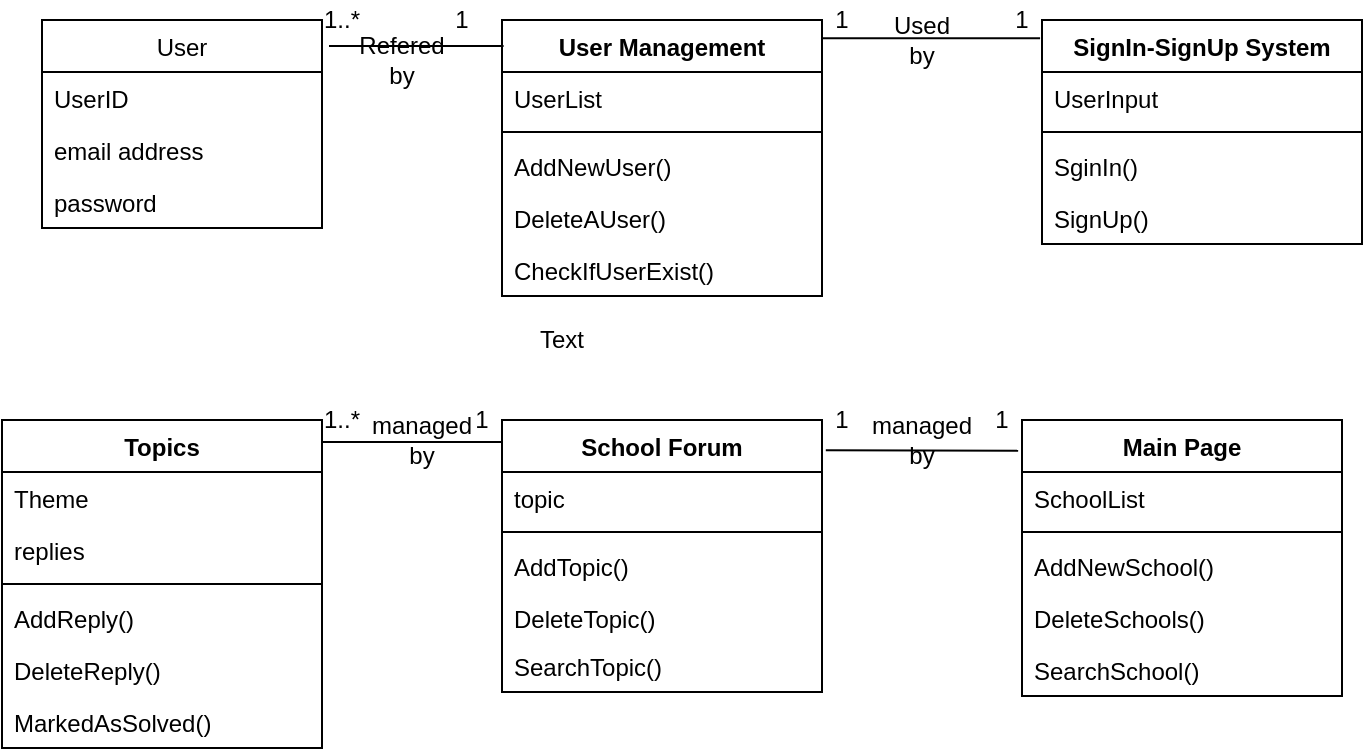 <mxfile version="14.5.1" type="device"><diagram id="rP2-ksUuTsLm5Z2ylfko" name="第 1 页"><mxGraphModel dx="652" dy="414" grid="1" gridSize="10" guides="1" tooltips="1" connect="1" arrows="1" fold="1" page="1" pageScale="1" pageWidth="1654" pageHeight="1169" math="0" shadow="0"><root><mxCell id="0"/><mxCell id="1" parent="0"/><mxCell id="aTHIS1UzR-fqR4xBltt7-1" value="SignIn-SignUp System" style="swimlane;fontStyle=1;align=center;verticalAlign=top;childLayout=stackLayout;horizontal=1;startSize=26;horizontalStack=0;resizeParent=1;resizeParentMax=0;resizeLast=0;collapsible=1;marginBottom=0;" vertex="1" parent="1"><mxGeometry x="880" y="270" width="160" height="112" as="geometry"/></mxCell><mxCell id="aTHIS1UzR-fqR4xBltt7-2" value="UserInput" style="text;strokeColor=none;fillColor=none;align=left;verticalAlign=top;spacingLeft=4;spacingRight=4;overflow=hidden;rotatable=0;points=[[0,0.5],[1,0.5]];portConstraint=eastwest;" vertex="1" parent="aTHIS1UzR-fqR4xBltt7-1"><mxGeometry y="26" width="160" height="26" as="geometry"/></mxCell><mxCell id="aTHIS1UzR-fqR4xBltt7-3" value="" style="line;strokeWidth=1;fillColor=none;align=left;verticalAlign=middle;spacingTop=-1;spacingLeft=3;spacingRight=3;rotatable=0;labelPosition=right;points=[];portConstraint=eastwest;" vertex="1" parent="aTHIS1UzR-fqR4xBltt7-1"><mxGeometry y="52" width="160" height="8" as="geometry"/></mxCell><mxCell id="aTHIS1UzR-fqR4xBltt7-4" value="SginIn()" style="text;strokeColor=none;fillColor=none;align=left;verticalAlign=top;spacingLeft=4;spacingRight=4;overflow=hidden;rotatable=0;points=[[0,0.5],[1,0.5]];portConstraint=eastwest;" vertex="1" parent="aTHIS1UzR-fqR4xBltt7-1"><mxGeometry y="60" width="160" height="26" as="geometry"/></mxCell><mxCell id="aTHIS1UzR-fqR4xBltt7-56" value="SignUp()" style="text;strokeColor=none;fillColor=none;align=left;verticalAlign=top;spacingLeft=4;spacingRight=4;overflow=hidden;rotatable=0;points=[[0,0.5],[1,0.5]];portConstraint=eastwest;" vertex="1" parent="aTHIS1UzR-fqR4xBltt7-1"><mxGeometry y="86" width="160" height="26" as="geometry"/></mxCell><mxCell id="aTHIS1UzR-fqR4xBltt7-5" value="User Management" style="swimlane;fontStyle=1;align=center;verticalAlign=top;childLayout=stackLayout;horizontal=1;startSize=26;horizontalStack=0;resizeParent=1;resizeParentMax=0;resizeLast=0;collapsible=1;marginBottom=0;" vertex="1" parent="1"><mxGeometry x="610" y="270" width="160" height="138" as="geometry"/></mxCell><mxCell id="aTHIS1UzR-fqR4xBltt7-6" value="UserList" style="text;strokeColor=none;fillColor=none;align=left;verticalAlign=top;spacingLeft=4;spacingRight=4;overflow=hidden;rotatable=0;points=[[0,0.5],[1,0.5]];portConstraint=eastwest;" vertex="1" parent="aTHIS1UzR-fqR4xBltt7-5"><mxGeometry y="26" width="160" height="26" as="geometry"/></mxCell><mxCell id="aTHIS1UzR-fqR4xBltt7-7" value="" style="line;strokeWidth=1;fillColor=none;align=left;verticalAlign=middle;spacingTop=-1;spacingLeft=3;spacingRight=3;rotatable=0;labelPosition=right;points=[];portConstraint=eastwest;" vertex="1" parent="aTHIS1UzR-fqR4xBltt7-5"><mxGeometry y="52" width="160" height="8" as="geometry"/></mxCell><mxCell id="aTHIS1UzR-fqR4xBltt7-8" value="AddNewUser()&#10;" style="text;strokeColor=none;fillColor=none;align=left;verticalAlign=top;spacingLeft=4;spacingRight=4;overflow=hidden;rotatable=0;points=[[0,0.5],[1,0.5]];portConstraint=eastwest;" vertex="1" parent="aTHIS1UzR-fqR4xBltt7-5"><mxGeometry y="60" width="160" height="26" as="geometry"/></mxCell><mxCell id="aTHIS1UzR-fqR4xBltt7-18" value="DeleteAUser()&#10;&#10;" style="text;strokeColor=none;fillColor=none;align=left;verticalAlign=top;spacingLeft=4;spacingRight=4;overflow=hidden;rotatable=0;points=[[0,0.5],[1,0.5]];portConstraint=eastwest;" vertex="1" parent="aTHIS1UzR-fqR4xBltt7-5"><mxGeometry y="86" width="160" height="26" as="geometry"/></mxCell><mxCell id="aTHIS1UzR-fqR4xBltt7-19" value="CheckIfUserExist()" style="text;strokeColor=none;fillColor=none;align=left;verticalAlign=top;spacingLeft=4;spacingRight=4;overflow=hidden;rotatable=0;points=[[0,0.5],[1,0.5]];portConstraint=eastwest;" vertex="1" parent="aTHIS1UzR-fqR4xBltt7-5"><mxGeometry y="112" width="160" height="26" as="geometry"/></mxCell><mxCell id="aTHIS1UzR-fqR4xBltt7-10" value="User" style="swimlane;fontStyle=0;childLayout=stackLayout;horizontal=1;startSize=26;fillColor=none;horizontalStack=0;resizeParent=1;resizeParentMax=0;resizeLast=0;collapsible=1;marginBottom=0;" vertex="1" parent="1"><mxGeometry x="380" y="270" width="140" height="104" as="geometry"><mxRectangle x="450" y="260" width="60" height="26" as="alternateBounds"/></mxGeometry></mxCell><mxCell id="aTHIS1UzR-fqR4xBltt7-11" value="UserID&#10;" style="text;strokeColor=none;fillColor=none;align=left;verticalAlign=top;spacingLeft=4;spacingRight=4;overflow=hidden;rotatable=0;points=[[0,0.5],[1,0.5]];portConstraint=eastwest;" vertex="1" parent="aTHIS1UzR-fqR4xBltt7-10"><mxGeometry y="26" width="140" height="26" as="geometry"/></mxCell><mxCell id="aTHIS1UzR-fqR4xBltt7-16" value="email address" style="text;strokeColor=none;fillColor=none;align=left;verticalAlign=top;spacingLeft=4;spacingRight=4;overflow=hidden;rotatable=0;points=[[0,0.5],[1,0.5]];portConstraint=eastwest;" vertex="1" parent="aTHIS1UzR-fqR4xBltt7-10"><mxGeometry y="52" width="140" height="26" as="geometry"/></mxCell><mxCell id="aTHIS1UzR-fqR4xBltt7-17" value="password" style="text;strokeColor=none;fillColor=none;align=left;verticalAlign=top;spacingLeft=4;spacingRight=4;overflow=hidden;rotatable=0;points=[[0,0.5],[1,0.5]];portConstraint=eastwest;" vertex="1" parent="aTHIS1UzR-fqR4xBltt7-10"><mxGeometry y="78" width="140" height="26" as="geometry"/></mxCell><mxCell id="aTHIS1UzR-fqR4xBltt7-31" value="School Forum" style="swimlane;fontStyle=1;align=center;verticalAlign=top;childLayout=stackLayout;horizontal=1;startSize=26;horizontalStack=0;resizeParent=1;resizeParentMax=0;resizeLast=0;collapsible=1;marginBottom=0;" vertex="1" parent="1"><mxGeometry x="610" y="470" width="160" height="136" as="geometry"/></mxCell><mxCell id="aTHIS1UzR-fqR4xBltt7-32" value="topic" style="text;strokeColor=none;fillColor=none;align=left;verticalAlign=top;spacingLeft=4;spacingRight=4;overflow=hidden;rotatable=0;points=[[0,0.5],[1,0.5]];portConstraint=eastwest;" vertex="1" parent="aTHIS1UzR-fqR4xBltt7-31"><mxGeometry y="26" width="160" height="26" as="geometry"/></mxCell><mxCell id="aTHIS1UzR-fqR4xBltt7-33" value="" style="line;strokeWidth=1;fillColor=none;align=left;verticalAlign=middle;spacingTop=-1;spacingLeft=3;spacingRight=3;rotatable=0;labelPosition=right;points=[];portConstraint=eastwest;" vertex="1" parent="aTHIS1UzR-fqR4xBltt7-31"><mxGeometry y="52" width="160" height="8" as="geometry"/></mxCell><mxCell id="aTHIS1UzR-fqR4xBltt7-34" value="AddTopic()" style="text;strokeColor=none;fillColor=none;align=left;verticalAlign=top;spacingLeft=4;spacingRight=4;overflow=hidden;rotatable=0;points=[[0,0.5],[1,0.5]];portConstraint=eastwest;" vertex="1" parent="aTHIS1UzR-fqR4xBltt7-31"><mxGeometry y="60" width="160" height="26" as="geometry"/></mxCell><mxCell id="aTHIS1UzR-fqR4xBltt7-49" value="DeleteTopic()" style="text;strokeColor=none;fillColor=none;align=left;verticalAlign=top;spacingLeft=4;spacingRight=4;overflow=hidden;rotatable=0;points=[[0,0.5],[1,0.5]];portConstraint=eastwest;" vertex="1" parent="aTHIS1UzR-fqR4xBltt7-31"><mxGeometry y="86" width="160" height="24" as="geometry"/></mxCell><mxCell id="aTHIS1UzR-fqR4xBltt7-75" value="SearchTopic()" style="text;strokeColor=none;fillColor=none;align=left;verticalAlign=top;spacingLeft=4;spacingRight=4;overflow=hidden;rotatable=0;points=[[0,0.5],[1,0.5]];portConstraint=eastwest;" vertex="1" parent="aTHIS1UzR-fqR4xBltt7-31"><mxGeometry y="110" width="160" height="26" as="geometry"/></mxCell><mxCell id="aTHIS1UzR-fqR4xBltt7-35" value="Topics" style="swimlane;fontStyle=1;align=center;verticalAlign=top;childLayout=stackLayout;horizontal=1;startSize=26;horizontalStack=0;resizeParent=1;resizeParentMax=0;resizeLast=0;collapsible=1;marginBottom=0;" vertex="1" parent="1"><mxGeometry x="360" y="470" width="160" height="164" as="geometry"/></mxCell><mxCell id="aTHIS1UzR-fqR4xBltt7-40" value="Theme" style="text;strokeColor=none;fillColor=none;align=left;verticalAlign=top;spacingLeft=4;spacingRight=4;overflow=hidden;rotatable=0;points=[[0,0.5],[1,0.5]];portConstraint=eastwest;" vertex="1" parent="aTHIS1UzR-fqR4xBltt7-35"><mxGeometry y="26" width="160" height="26" as="geometry"/></mxCell><mxCell id="aTHIS1UzR-fqR4xBltt7-36" value="replies" style="text;strokeColor=none;fillColor=none;align=left;verticalAlign=top;spacingLeft=4;spacingRight=4;overflow=hidden;rotatable=0;points=[[0,0.5],[1,0.5]];portConstraint=eastwest;" vertex="1" parent="aTHIS1UzR-fqR4xBltt7-35"><mxGeometry y="52" width="160" height="26" as="geometry"/></mxCell><mxCell id="aTHIS1UzR-fqR4xBltt7-37" value="" style="line;strokeWidth=1;fillColor=none;align=left;verticalAlign=middle;spacingTop=-1;spacingLeft=3;spacingRight=3;rotatable=0;labelPosition=right;points=[];portConstraint=eastwest;" vertex="1" parent="aTHIS1UzR-fqR4xBltt7-35"><mxGeometry y="78" width="160" height="8" as="geometry"/></mxCell><mxCell id="aTHIS1UzR-fqR4xBltt7-42" value="AddReply()" style="text;strokeColor=none;fillColor=none;align=left;verticalAlign=top;spacingLeft=4;spacingRight=4;overflow=hidden;rotatable=0;points=[[0,0.5],[1,0.5]];portConstraint=eastwest;" vertex="1" parent="aTHIS1UzR-fqR4xBltt7-35"><mxGeometry y="86" width="160" height="26" as="geometry"/></mxCell><mxCell id="aTHIS1UzR-fqR4xBltt7-76" value="DeleteReply()" style="text;strokeColor=none;fillColor=none;align=left;verticalAlign=top;spacingLeft=4;spacingRight=4;overflow=hidden;rotatable=0;points=[[0,0.5],[1,0.5]];portConstraint=eastwest;" vertex="1" parent="aTHIS1UzR-fqR4xBltt7-35"><mxGeometry y="112" width="160" height="26" as="geometry"/></mxCell><mxCell id="aTHIS1UzR-fqR4xBltt7-41" value="MarkedAsSolved()" style="text;strokeColor=none;fillColor=none;align=left;verticalAlign=top;spacingLeft=4;spacingRight=4;overflow=hidden;rotatable=0;points=[[0,0.5],[1,0.5]];portConstraint=eastwest;" vertex="1" parent="aTHIS1UzR-fqR4xBltt7-35"><mxGeometry y="138" width="160" height="26" as="geometry"/></mxCell><mxCell id="aTHIS1UzR-fqR4xBltt7-46" value="" style="endArrow=none;html=1;" edge="1" parent="1"><mxGeometry width="50" height="50" relative="1" as="geometry"><mxPoint x="520" y="481" as="sourcePoint"/><mxPoint x="610" y="481" as="targetPoint"/></mxGeometry></mxCell><mxCell id="aTHIS1UzR-fqR4xBltt7-47" value="" style="endArrow=none;html=1;exitX=1.025;exitY=0.125;exitDx=0;exitDy=0;exitPerimeter=0;entryX=0.005;entryY=0.094;entryDx=0;entryDy=0;entryPerimeter=0;" edge="1" parent="1" source="aTHIS1UzR-fqR4xBltt7-10" target="aTHIS1UzR-fqR4xBltt7-5"><mxGeometry width="50" height="50" relative="1" as="geometry"><mxPoint x="570" y="460" as="sourcePoint"/><mxPoint x="620" y="410" as="targetPoint"/></mxGeometry></mxCell><mxCell id="aTHIS1UzR-fqR4xBltt7-50" value="Main Page" style="swimlane;fontStyle=1;align=center;verticalAlign=top;childLayout=stackLayout;horizontal=1;startSize=26;horizontalStack=0;resizeParent=1;resizeParentMax=0;resizeLast=0;collapsible=1;marginBottom=0;" vertex="1" parent="1"><mxGeometry x="870" y="470" width="160" height="138" as="geometry"/></mxCell><mxCell id="aTHIS1UzR-fqR4xBltt7-51" value="SchoolList" style="text;strokeColor=none;fillColor=none;align=left;verticalAlign=top;spacingLeft=4;spacingRight=4;overflow=hidden;rotatable=0;points=[[0,0.5],[1,0.5]];portConstraint=eastwest;" vertex="1" parent="aTHIS1UzR-fqR4xBltt7-50"><mxGeometry y="26" width="160" height="26" as="geometry"/></mxCell><mxCell id="aTHIS1UzR-fqR4xBltt7-52" value="" style="line;strokeWidth=1;fillColor=none;align=left;verticalAlign=middle;spacingTop=-1;spacingLeft=3;spacingRight=3;rotatable=0;labelPosition=right;points=[];portConstraint=eastwest;" vertex="1" parent="aTHIS1UzR-fqR4xBltt7-50"><mxGeometry y="52" width="160" height="8" as="geometry"/></mxCell><mxCell id="aTHIS1UzR-fqR4xBltt7-53" value="AddNewSchool()" style="text;strokeColor=none;fillColor=none;align=left;verticalAlign=top;spacingLeft=4;spacingRight=4;overflow=hidden;rotatable=0;points=[[0,0.5],[1,0.5]];portConstraint=eastwest;" vertex="1" parent="aTHIS1UzR-fqR4xBltt7-50"><mxGeometry y="60" width="160" height="26" as="geometry"/></mxCell><mxCell id="aTHIS1UzR-fqR4xBltt7-54" value="DeleteSchools()" style="text;strokeColor=none;fillColor=none;align=left;verticalAlign=top;spacingLeft=4;spacingRight=4;overflow=hidden;rotatable=0;points=[[0,0.5],[1,0.5]];portConstraint=eastwest;" vertex="1" parent="aTHIS1UzR-fqR4xBltt7-50"><mxGeometry y="86" width="160" height="26" as="geometry"/></mxCell><mxCell id="aTHIS1UzR-fqR4xBltt7-72" value="SearchSchool()" style="text;strokeColor=none;fillColor=none;align=left;verticalAlign=top;spacingLeft=4;spacingRight=4;overflow=hidden;rotatable=0;points=[[0,0.5],[1,0.5]];portConstraint=eastwest;" vertex="1" parent="aTHIS1UzR-fqR4xBltt7-50"><mxGeometry y="112" width="160" height="26" as="geometry"/></mxCell><mxCell id="aTHIS1UzR-fqR4xBltt7-55" value="" style="endArrow=none;html=1;exitX=1.012;exitY=0.111;exitDx=0;exitDy=0;exitPerimeter=0;entryX=-0.012;entryY=0.111;entryDx=0;entryDy=0;entryPerimeter=0;" edge="1" parent="1" source="aTHIS1UzR-fqR4xBltt7-31" target="aTHIS1UzR-fqR4xBltt7-50"><mxGeometry width="50" height="50" relative="1" as="geometry"><mxPoint x="800" y="460" as="sourcePoint"/><mxPoint x="850" y="410" as="targetPoint"/></mxGeometry></mxCell><mxCell id="aTHIS1UzR-fqR4xBltt7-57" value="" style="endArrow=none;html=1;entryX=-0.006;entryY=0.081;entryDx=0;entryDy=0;entryPerimeter=0;exitX=1.001;exitY=0.066;exitDx=0;exitDy=0;exitPerimeter=0;" edge="1" parent="1" source="aTHIS1UzR-fqR4xBltt7-5" target="aTHIS1UzR-fqR4xBltt7-1"><mxGeometry width="50" height="50" relative="1" as="geometry"><mxPoint x="640" y="380" as="sourcePoint"/><mxPoint x="690" y="330" as="targetPoint"/></mxGeometry></mxCell><mxCell id="aTHIS1UzR-fqR4xBltt7-58" value="1..*" style="text;html=1;strokeColor=none;fillColor=none;align=center;verticalAlign=middle;whiteSpace=wrap;rounded=0;" vertex="1" parent="1"><mxGeometry x="510" y="260" width="40" height="20" as="geometry"/></mxCell><mxCell id="aTHIS1UzR-fqR4xBltt7-60" value="1" style="text;html=1;strokeColor=none;fillColor=none;align=center;verticalAlign=middle;whiteSpace=wrap;rounded=0;" vertex="1" parent="1"><mxGeometry x="570" y="260" width="40" height="20" as="geometry"/></mxCell><mxCell id="aTHIS1UzR-fqR4xBltt7-61" value="Text" style="text;html=1;strokeColor=none;fillColor=none;align=center;verticalAlign=middle;whiteSpace=wrap;rounded=0;" vertex="1" parent="1"><mxGeometry x="620" y="420" width="40" height="20" as="geometry"/></mxCell><mxCell id="aTHIS1UzR-fqR4xBltt7-62" value="1..*" style="text;html=1;strokeColor=none;fillColor=none;align=center;verticalAlign=middle;whiteSpace=wrap;rounded=0;" vertex="1" parent="1"><mxGeometry x="510" y="460" width="40" height="20" as="geometry"/></mxCell><mxCell id="aTHIS1UzR-fqR4xBltt7-63" value="1" style="text;html=1;strokeColor=none;fillColor=none;align=center;verticalAlign=middle;whiteSpace=wrap;rounded=0;" vertex="1" parent="1"><mxGeometry x="580" y="460" width="40" height="20" as="geometry"/></mxCell><mxCell id="aTHIS1UzR-fqR4xBltt7-64" value="1" style="text;html=1;strokeColor=none;fillColor=none;align=center;verticalAlign=middle;whiteSpace=wrap;rounded=0;" vertex="1" parent="1"><mxGeometry x="760" y="260" width="40" height="20" as="geometry"/></mxCell><mxCell id="aTHIS1UzR-fqR4xBltt7-65" value="1" style="text;html=1;strokeColor=none;fillColor=none;align=center;verticalAlign=middle;whiteSpace=wrap;rounded=0;" vertex="1" parent="1"><mxGeometry x="850" y="260" width="40" height="20" as="geometry"/></mxCell><mxCell id="aTHIS1UzR-fqR4xBltt7-66" value="Used by" style="text;html=1;strokeColor=none;fillColor=none;align=center;verticalAlign=middle;whiteSpace=wrap;rounded=0;" vertex="1" parent="1"><mxGeometry x="800" y="270" width="40" height="20" as="geometry"/></mxCell><mxCell id="aTHIS1UzR-fqR4xBltt7-67" value="Refered by" style="text;html=1;strokeColor=none;fillColor=none;align=center;verticalAlign=middle;whiteSpace=wrap;rounded=0;" vertex="1" parent="1"><mxGeometry x="540" y="280" width="40" height="20" as="geometry"/></mxCell><mxCell id="aTHIS1UzR-fqR4xBltt7-68" value="managed by" style="text;html=1;strokeColor=none;fillColor=none;align=center;verticalAlign=middle;whiteSpace=wrap;rounded=0;" vertex="1" parent="1"><mxGeometry x="550" y="470" width="40" height="20" as="geometry"/></mxCell><mxCell id="aTHIS1UzR-fqR4xBltt7-69" value="managed by" style="text;html=1;strokeColor=none;fillColor=none;align=center;verticalAlign=middle;whiteSpace=wrap;rounded=0;" vertex="1" parent="1"><mxGeometry x="800" y="470" width="40" height="20" as="geometry"/></mxCell><mxCell id="aTHIS1UzR-fqR4xBltt7-70" value="1" style="text;html=1;strokeColor=none;fillColor=none;align=center;verticalAlign=middle;whiteSpace=wrap;rounded=0;" vertex="1" parent="1"><mxGeometry x="760" y="460" width="40" height="20" as="geometry"/></mxCell><mxCell id="aTHIS1UzR-fqR4xBltt7-71" value="1" style="text;html=1;strokeColor=none;fillColor=none;align=center;verticalAlign=middle;whiteSpace=wrap;rounded=0;" vertex="1" parent="1"><mxGeometry x="840" y="460" width="40" height="20" as="geometry"/></mxCell></root></mxGraphModel></diagram></mxfile>